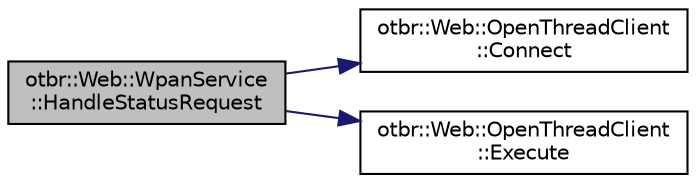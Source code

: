 digraph "otbr::Web::WpanService::HandleStatusRequest"
{
  edge [fontname="Helvetica",fontsize="10",labelfontname="Helvetica",labelfontsize="10"];
  node [fontname="Helvetica",fontsize="10",shape=record];
  rankdir="LR";
  Node35 [label="otbr::Web::WpanService\l::HandleStatusRequest",height=0.2,width=0.4,color="black", fillcolor="grey75", style="filled", fontcolor="black"];
  Node35 -> Node36 [color="midnightblue",fontsize="10",style="solid",fontname="Helvetica"];
  Node36 [label="otbr::Web::OpenThreadClient\l::Connect",height=0.2,width=0.4,color="black", fillcolor="white", style="filled",URL="$d3/d3f/classotbr_1_1Web_1_1OpenThreadClient.html#a874758a90cc13e74005caab2f25f016a",tooltip="This method connects to OpenThread daemon. "];
  Node35 -> Node37 [color="midnightblue",fontsize="10",style="solid",fontname="Helvetica"];
  Node37 [label="otbr::Web::OpenThreadClient\l::Execute",height=0.2,width=0.4,color="black", fillcolor="white", style="filled",URL="$d3/d3f/classotbr_1_1Web_1_1OpenThreadClient.html#aa1b52e77c6c062588da9bdd198d25b34",tooltip="This method executes OpenThread CLI. "];
}
